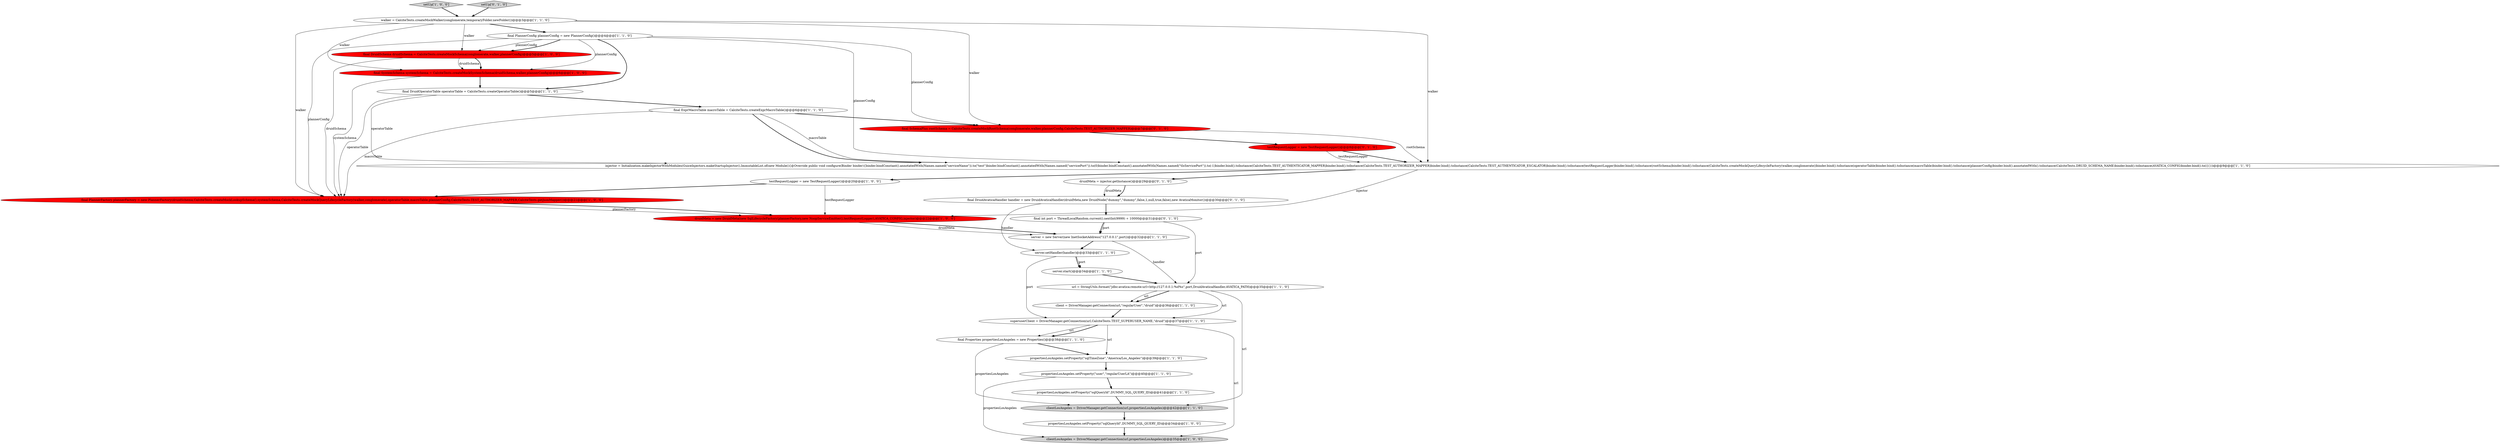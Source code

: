 digraph {
7 [style = filled, label = "injector = Initialization.makeInjectorWithModules(GuiceInjectors.makeStartupInjector(),ImmutableList.of(new Module(){@Override public void configure(Binder binder){binder.bindConstant().annotatedWith(Names.named(\"serviceName\")).to(\"test\")binder.bindConstant().annotatedWith(Names.named(\"servicePort\")).to(0)binder.bindConstant().annotatedWith(Names.named(\"tlsServicePort\")).to(-1)binder.bind().toInstance(CalciteTests.TEST_AUTHENTICATOR_MAPPER)binder.bind().toInstance(CalciteTests.TEST_AUTHORIZER_MAPPER)binder.bind().toInstance(CalciteTests.TEST_AUTHENTICATOR_ESCALATOR)binder.bind().toInstance(testRequestLogger)binder.bind().toInstance(rootSchema)binder.bind().toInstance(CalciteTests.createMockQueryLifecycleFactory(walker,conglomerate))binder.bind().toInstance(operatorTable)binder.bind().toInstance(macroTable)binder.bind().toInstance(plannerConfig)binder.bind().annotatedWith().toInstance(CalciteTests.DRUID_SCHEMA_NAME)binder.bind().toInstance(AVATICA_CONFIG)binder.bind().to()}}))@@@9@@@['1', '1', '0']", fillcolor = white, shape = ellipse image = "AAA0AAABBB1BBB"];
21 [style = filled, label = "url = StringUtils.format(\"jdbc:avatica:remote:url=http://127.0.0.1:%d%s\",port,DruidAvaticaHandler.AVATICA_PATH)@@@35@@@['1', '1', '0']", fillcolor = white, shape = ellipse image = "AAA0AAABBB1BBB"];
23 [style = filled, label = "superuserClient = DriverManager.getConnection(url,CalciteTests.TEST_SUPERUSER_NAME,\"druid\")@@@37@@@['1', '1', '0']", fillcolor = white, shape = ellipse image = "AAA0AAABBB1BBB"];
9 [style = filled, label = "propertiesLosAngeles.setProperty(\"user\",\"regularUserLA\")@@@40@@@['1', '1', '0']", fillcolor = white, shape = ellipse image = "AAA0AAABBB1BBB"];
6 [style = filled, label = "walker = CalciteTests.createMockWalker(conglomerate,temporaryFolder.newFolder())@@@3@@@['1', '1', '0']", fillcolor = white, shape = ellipse image = "AAA0AAABBB1BBB"];
18 [style = filled, label = "final DruidOperatorTable operatorTable = CalciteTests.createOperatorTable()@@@5@@@['1', '1', '0']", fillcolor = white, shape = ellipse image = "AAA0AAABBB1BBB"];
22 [style = filled, label = "final Properties propertiesLosAngeles = new Properties()@@@38@@@['1', '1', '0']", fillcolor = white, shape = ellipse image = "AAA0AAABBB1BBB"];
4 [style = filled, label = "propertiesLosAngeles.setProperty(\"sqlQueryId\",DUMMY_SQL_QUERY_ID)@@@34@@@['1', '0', '0']", fillcolor = white, shape = ellipse image = "AAA0AAABBB1BBB"];
13 [style = filled, label = "druidMeta = new DruidMeta(new SqlLifecycleFactory(plannerFactory,new NoopServiceEmitter(),testRequestLogger),AVATICA_CONFIG,injector)@@@22@@@['1', '0', '0']", fillcolor = red, shape = ellipse image = "AAA1AAABBB1BBB"];
15 [style = filled, label = "propertiesLosAngeles.setProperty(\"sqlQueryId\",DUMMY_SQL_QUERY_ID)@@@41@@@['1', '1', '0']", fillcolor = white, shape = ellipse image = "AAA0AAABBB1BBB"];
24 [style = filled, label = "final SchemaPlus rootSchema = CalciteTests.createMockRootSchema(conglomerate,walker,plannerConfig,CalciteTests.TEST_AUTHORIZER_MAPPER)@@@7@@@['0', '1', '0']", fillcolor = red, shape = ellipse image = "AAA1AAABBB2BBB"];
16 [style = filled, label = "setUp['1', '0', '0']", fillcolor = lightgray, shape = diamond image = "AAA0AAABBB1BBB"];
29 [style = filled, label = "druidMeta = injector.getInstance()@@@29@@@['0', '1', '0']", fillcolor = white, shape = ellipse image = "AAA0AAABBB2BBB"];
1 [style = filled, label = "client = DriverManager.getConnection(url,\"regularUser\",\"druid\")@@@36@@@['1', '1', '0']", fillcolor = white, shape = ellipse image = "AAA0AAABBB1BBB"];
12 [style = filled, label = "final PlannerFactory plannerFactory = new PlannerFactory(druidSchema,CalciteTests.createMockLookupSchema(),systemSchema,CalciteTests.createMockQueryLifecycleFactory(walker,conglomerate),operatorTable,macroTable,plannerConfig,CalciteTests.TEST_AUTHORIZER_MAPPER,CalciteTests.getJsonMapper())@@@21@@@['1', '0', '0']", fillcolor = red, shape = ellipse image = "AAA1AAABBB1BBB"];
3 [style = filled, label = "final ExprMacroTable macroTable = CalciteTests.createExprMacroTable()@@@6@@@['1', '1', '0']", fillcolor = white, shape = ellipse image = "AAA0AAABBB1BBB"];
10 [style = filled, label = "final PlannerConfig plannerConfig = new PlannerConfig()@@@4@@@['1', '1', '0']", fillcolor = white, shape = ellipse image = "AAA0AAABBB1BBB"];
17 [style = filled, label = "final SystemSchema systemSchema = CalciteTests.createMockSystemSchema(druidSchema,walker,plannerConfig)@@@6@@@['1', '0', '0']", fillcolor = red, shape = ellipse image = "AAA1AAABBB1BBB"];
8 [style = filled, label = "propertiesLosAngeles.setProperty(\"sqlTimeZone\",\"America/Los_Angeles\")@@@39@@@['1', '1', '0']", fillcolor = white, shape = ellipse image = "AAA0AAABBB1BBB"];
26 [style = filled, label = "testRequestLogger = new TestRequestLogger()@@@8@@@['0', '1', '0']", fillcolor = red, shape = ellipse image = "AAA1AAABBB2BBB"];
28 [style = filled, label = "setUp['0', '1', '0']", fillcolor = lightgray, shape = diamond image = "AAA0AAABBB2BBB"];
11 [style = filled, label = "final DruidSchema druidSchema = CalciteTests.createMockSchema(conglomerate,walker,plannerConfig)@@@5@@@['1', '0', '0']", fillcolor = red, shape = ellipse image = "AAA1AAABBB1BBB"];
14 [style = filled, label = "clientLosAngeles = DriverManager.getConnection(url,propertiesLosAngeles)@@@42@@@['1', '1', '0']", fillcolor = lightgray, shape = ellipse image = "AAA0AAABBB1BBB"];
19 [style = filled, label = "testRequestLogger = new TestRequestLogger()@@@20@@@['1', '0', '0']", fillcolor = white, shape = ellipse image = "AAA0AAABBB1BBB"];
27 [style = filled, label = "final DruidAvaticaHandler handler = new DruidAvaticaHandler(druidMeta,new DruidNode(\"dummy\",\"dummy\",false,1,null,true,false),new AvaticaMonitor())@@@30@@@['0', '1', '0']", fillcolor = white, shape = ellipse image = "AAA0AAABBB2BBB"];
2 [style = filled, label = "clientLosAngeles = DriverManager.getConnection(url,propertiesLosAngeles)@@@35@@@['1', '0', '0']", fillcolor = lightgray, shape = ellipse image = "AAA0AAABBB1BBB"];
0 [style = filled, label = "server.start()@@@34@@@['1', '1', '0']", fillcolor = white, shape = ellipse image = "AAA0AAABBB1BBB"];
20 [style = filled, label = "server.setHandler(handler)@@@33@@@['1', '1', '0']", fillcolor = white, shape = ellipse image = "AAA0AAABBB1BBB"];
25 [style = filled, label = "final int port = ThreadLocalRandom.current().nextInt(9999) + 10000@@@31@@@['0', '1', '0']", fillcolor = white, shape = ellipse image = "AAA0AAABBB2BBB"];
5 [style = filled, label = "server = new Server(new InetSocketAddress(\"127.0.0.1\",port))@@@32@@@['1', '1', '0']", fillcolor = white, shape = ellipse image = "AAA0AAABBB1BBB"];
23->2 [style = solid, label="url"];
10->18 [style = bold, label=""];
12->13 [style = solid, label="plannerFactory"];
18->3 [style = bold, label=""];
28->6 [style = bold, label=""];
3->7 [style = solid, label="macroTable"];
11->12 [style = solid, label="druidSchema"];
21->23 [style = solid, label="url"];
6->17 [style = solid, label="walker"];
26->7 [style = bold, label=""];
6->12 [style = solid, label="walker"];
15->14 [style = bold, label=""];
6->11 [style = solid, label="walker"];
19->12 [style = bold, label=""];
5->20 [style = bold, label=""];
3->24 [style = bold, label=""];
10->11 [style = solid, label="plannerConfig"];
6->7 [style = solid, label="walker"];
24->7 [style = solid, label="rootSchema"];
25->21 [style = solid, label="port"];
16->6 [style = bold, label=""];
26->7 [style = solid, label="testRequestLogger"];
20->0 [style = bold, label=""];
13->5 [style = solid, label="druidMeta"];
3->12 [style = solid, label="macroTable"];
6->24 [style = solid, label="walker"];
11->17 [style = solid, label="druidSchema"];
7->13 [style = solid, label="injector"];
0->21 [style = bold, label=""];
4->2 [style = bold, label=""];
23->22 [style = solid, label="url"];
1->23 [style = bold, label=""];
5->21 [style = solid, label="handler"];
22->8 [style = bold, label=""];
12->13 [style = bold, label=""];
24->26 [style = bold, label=""];
29->27 [style = bold, label=""];
20->0 [style = solid, label="port"];
18->12 [style = solid, label="operatorTable"];
23->22 [style = bold, label=""];
17->12 [style = solid, label="systemSchema"];
27->20 [style = solid, label="handler"];
29->27 [style = solid, label="druidMeta"];
3->7 [style = bold, label=""];
9->2 [style = solid, label="propertiesLosAngeles"];
9->15 [style = bold, label=""];
6->10 [style = bold, label=""];
21->1 [style = bold, label=""];
7->29 [style = bold, label=""];
10->12 [style = solid, label="plannerConfig"];
8->9 [style = bold, label=""];
13->5 [style = bold, label=""];
10->24 [style = solid, label="plannerConfig"];
11->17 [style = bold, label=""];
25->5 [style = bold, label=""];
19->13 [style = solid, label="testRequestLogger"];
25->5 [style = solid, label="port"];
10->7 [style = solid, label="plannerConfig"];
22->14 [style = solid, label="propertiesLosAngeles"];
7->19 [style = bold, label=""];
21->1 [style = solid, label="url"];
27->25 [style = bold, label=""];
20->23 [style = solid, label="port"];
23->8 [style = solid, label="url"];
17->18 [style = bold, label=""];
21->14 [style = solid, label="url"];
10->17 [style = solid, label="plannerConfig"];
14->4 [style = bold, label=""];
10->11 [style = bold, label=""];
18->7 [style = solid, label="operatorTable"];
}
